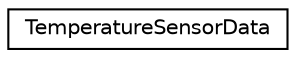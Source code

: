 digraph "Graphical Class Hierarchy"
{
 // LATEX_PDF_SIZE
  edge [fontname="Helvetica",fontsize="10",labelfontname="Helvetica",labelfontsize="10"];
  node [fontname="Helvetica",fontsize="10",shape=record];
  rankdir="LR";
  Node0 [label="TemperatureSensorData",height=0.2,width=0.4,color="black", fillcolor="white", style="filled",URL="$structsl_1_1TemperatureSensorData.html",tooltip=" "];
}

